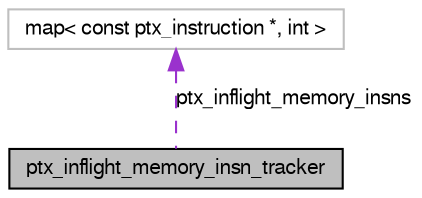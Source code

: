 digraph G
{
  bgcolor="transparent";
  edge [fontname="FreeSans",fontsize="10",labelfontname="FreeSans",labelfontsize="10"];
  node [fontname="FreeSans",fontsize="10",shape=record];
  Node1 [label="ptx_inflight_memory_insn_tracker",height=0.2,width=0.4,color="black", fillcolor="grey75", style="filled" fontcolor="black"];
  Node2 -> Node1 [dir=back,color="darkorchid3",fontsize="10",style="dashed",label="ptx_inflight_memory_insns",fontname="FreeSans"];
  Node2 [label="map\< const ptx_instruction *, int \>",height=0.2,width=0.4,color="grey75"];
}
